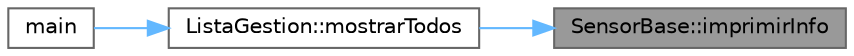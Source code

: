 digraph "SensorBase::imprimirInfo"
{
 // INTERACTIVE_SVG=YES
 // LATEX_PDF_SIZE
  bgcolor="transparent";
  edge [fontname=Helvetica,fontsize=10,labelfontname=Helvetica,labelfontsize=10];
  node [fontname=Helvetica,fontsize=10,shape=box,height=0.2,width=0.4];
  rankdir="RL";
  Node1 [id="Node000001",label="SensorBase::imprimirInfo",height=0.2,width=0.4,color="gray40", fillcolor="grey60", style="filled", fontcolor="black",tooltip="Imprime información del sensor (método virtual puro)"];
  Node1 -> Node2 [id="edge1_Node000001_Node000002",dir="back",color="steelblue1",style="solid",tooltip=" "];
  Node2 [id="Node000002",label="ListaGestion::mostrarTodos",height=0.2,width=0.4,color="grey40", fillcolor="white", style="filled",URL="$classListaGestion.html#a7b6fb7000cf8dc2763c5d85f38370d1b",tooltip="Muestra información de todos los sensores."];
  Node2 -> Node3 [id="edge2_Node000002_Node000003",dir="back",color="steelblue1",style="solid",tooltip=" "];
  Node3 [id="Node000003",label="main",height=0.2,width=0.4,color="grey40", fillcolor="white", style="filled",URL="$main_8cpp.html#ae66f6b31b5ad750f1fe042a706a4e3d4",tooltip=" "];
}
